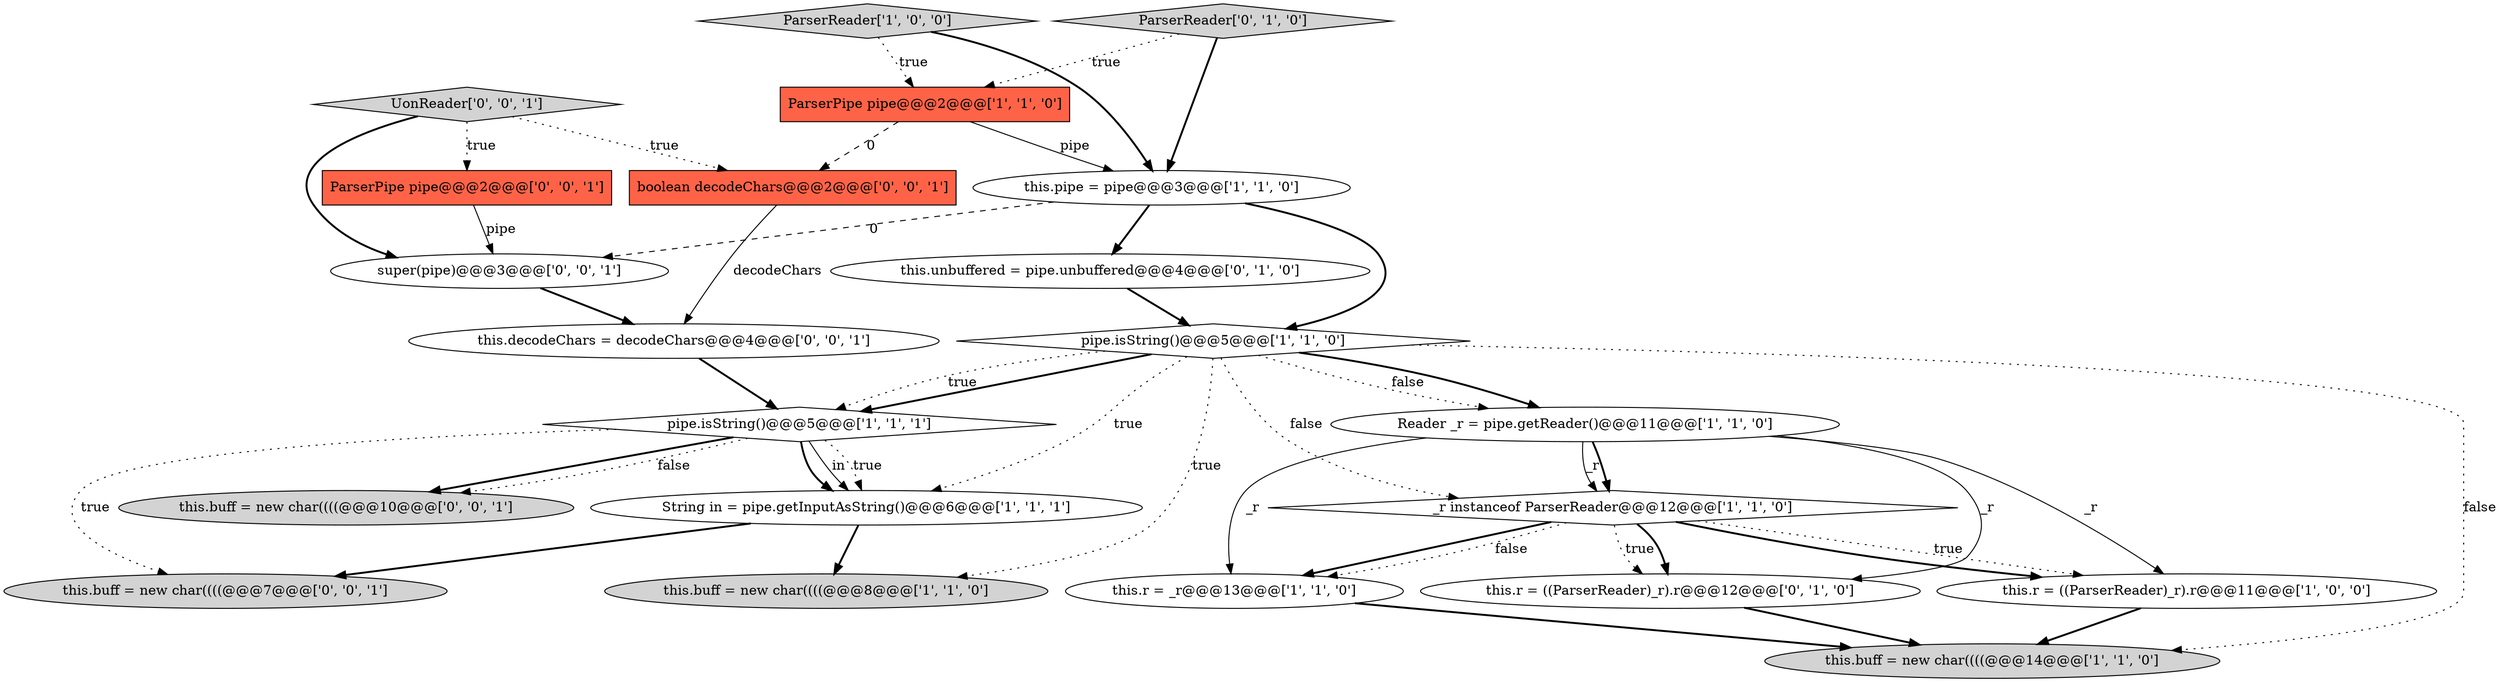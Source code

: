 digraph {
14 [style = filled, label = "ParserReader['0', '1', '0']", fillcolor = lightgray, shape = diamond image = "AAA0AAABBB2BBB"];
17 [style = filled, label = "ParserPipe pipe@@@2@@@['0', '0', '1']", fillcolor = tomato, shape = box image = "AAA0AAABBB3BBB"];
3 [style = filled, label = "this.r = ((ParserReader)_r).r@@@11@@@['1', '0', '0']", fillcolor = white, shape = ellipse image = "AAA0AAABBB1BBB"];
13 [style = filled, label = "this.r = ((ParserReader)_r).r@@@12@@@['0', '1', '0']", fillcolor = white, shape = ellipse image = "AAA0AAABBB2BBB"];
4 [style = filled, label = "ParserReader['1', '0', '0']", fillcolor = lightgray, shape = diamond image = "AAA0AAABBB1BBB"];
8 [style = filled, label = "this.buff = new char((((@@@8@@@['1', '1', '0']", fillcolor = lightgray, shape = ellipse image = "AAA0AAABBB1BBB"];
15 [style = filled, label = "this.decodeChars = decodeChars@@@4@@@['0', '0', '1']", fillcolor = white, shape = ellipse image = "AAA0AAABBB3BBB"];
2 [style = filled, label = "pipe.isString()@@@5@@@['1', '1', '0']", fillcolor = white, shape = diamond image = "AAA0AAABBB1BBB"];
0 [style = filled, label = "ParserPipe pipe@@@2@@@['1', '1', '0']", fillcolor = tomato, shape = box image = "AAA0AAABBB1BBB"];
21 [style = filled, label = "this.buff = new char((((@@@10@@@['0', '0', '1']", fillcolor = lightgray, shape = ellipse image = "AAA0AAABBB3BBB"];
10 [style = filled, label = "pipe.isString()@@@5@@@['1', '1', '1']", fillcolor = white, shape = diamond image = "AAA0AAABBB1BBB"];
18 [style = filled, label = "super(pipe)@@@3@@@['0', '0', '1']", fillcolor = white, shape = ellipse image = "AAA0AAABBB3BBB"];
5 [style = filled, label = "Reader _r = pipe.getReader()@@@11@@@['1', '1', '0']", fillcolor = white, shape = ellipse image = "AAA0AAABBB1BBB"];
9 [style = filled, label = "_r instanceof ParserReader@@@12@@@['1', '1', '0']", fillcolor = white, shape = diamond image = "AAA0AAABBB1BBB"];
20 [style = filled, label = "this.buff = new char((((@@@7@@@['0', '0', '1']", fillcolor = lightgray, shape = ellipse image = "AAA0AAABBB3BBB"];
11 [style = filled, label = "String in = pipe.getInputAsString()@@@6@@@['1', '1', '1']", fillcolor = white, shape = ellipse image = "AAA0AAABBB1BBB"];
16 [style = filled, label = "UonReader['0', '0', '1']", fillcolor = lightgray, shape = diamond image = "AAA0AAABBB3BBB"];
12 [style = filled, label = "this.unbuffered = pipe.unbuffered@@@4@@@['0', '1', '0']", fillcolor = white, shape = ellipse image = "AAA1AAABBB2BBB"];
19 [style = filled, label = "boolean decodeChars@@@2@@@['0', '0', '1']", fillcolor = tomato, shape = box image = "AAA0AAABBB3BBB"];
1 [style = filled, label = "this.buff = new char((((@@@14@@@['1', '1', '0']", fillcolor = lightgray, shape = ellipse image = "AAA0AAABBB1BBB"];
7 [style = filled, label = "this.pipe = pipe@@@3@@@['1', '1', '0']", fillcolor = white, shape = ellipse image = "AAA0AAABBB1BBB"];
6 [style = filled, label = "this.r = _r@@@13@@@['1', '1', '0']", fillcolor = white, shape = ellipse image = "AAA0AAABBB1BBB"];
2->11 [style = dotted, label="true"];
0->19 [style = dashed, label="0"];
14->7 [style = bold, label=""];
14->0 [style = dotted, label="true"];
10->21 [style = bold, label=""];
2->1 [style = dotted, label="false"];
4->7 [style = bold, label=""];
11->20 [style = bold, label=""];
2->8 [style = dotted, label="true"];
5->6 [style = solid, label="_r"];
2->5 [style = bold, label=""];
16->18 [style = bold, label=""];
12->2 [style = bold, label=""];
9->13 [style = dotted, label="true"];
9->3 [style = bold, label=""];
9->13 [style = bold, label=""];
5->9 [style = solid, label="_r"];
2->10 [style = bold, label=""];
10->11 [style = bold, label=""];
5->9 [style = bold, label=""];
4->0 [style = dotted, label="true"];
0->7 [style = solid, label="pipe"];
2->10 [style = dotted, label="true"];
3->1 [style = bold, label=""];
9->6 [style = bold, label=""];
10->11 [style = solid, label="in"];
7->12 [style = bold, label=""];
19->15 [style = solid, label="decodeChars"];
10->21 [style = dotted, label="false"];
17->18 [style = solid, label="pipe"];
11->8 [style = bold, label=""];
18->15 [style = bold, label=""];
5->3 [style = solid, label="_r"];
2->5 [style = dotted, label="false"];
13->1 [style = bold, label=""];
9->3 [style = dotted, label="true"];
9->6 [style = dotted, label="false"];
10->20 [style = dotted, label="true"];
10->11 [style = dotted, label="true"];
16->17 [style = dotted, label="true"];
6->1 [style = bold, label=""];
15->10 [style = bold, label=""];
2->9 [style = dotted, label="false"];
5->13 [style = solid, label="_r"];
7->18 [style = dashed, label="0"];
16->19 [style = dotted, label="true"];
7->2 [style = bold, label=""];
}
